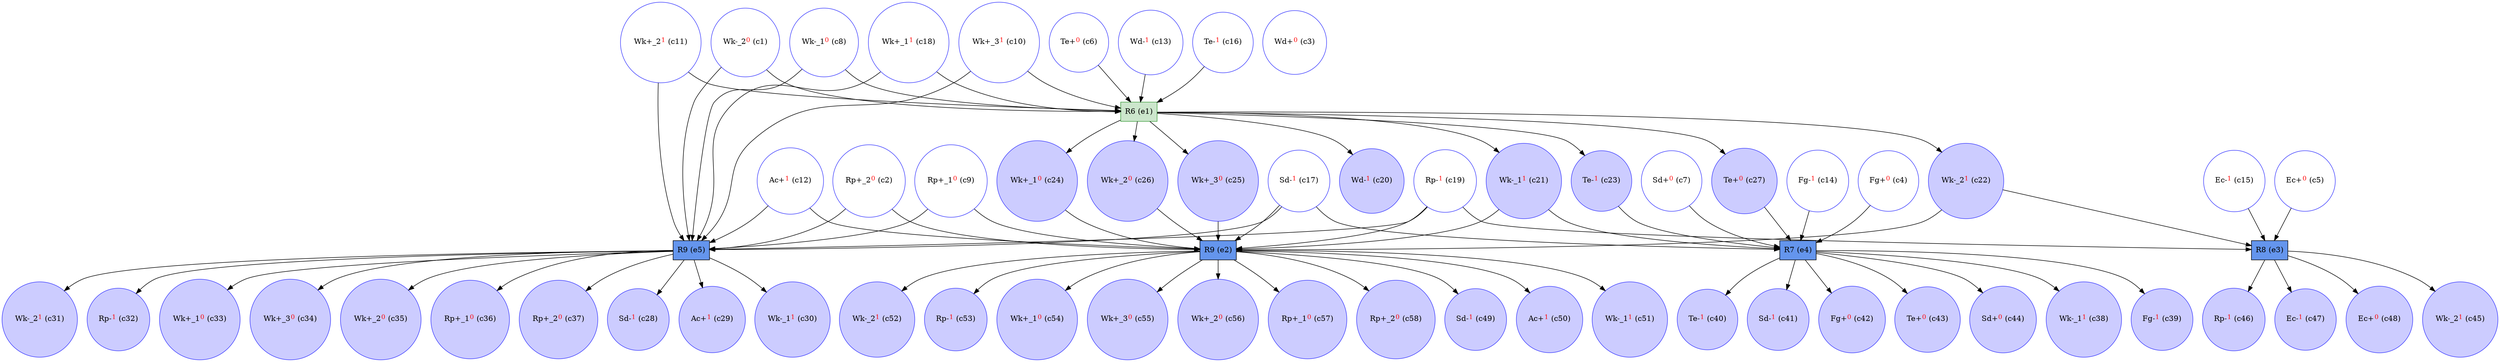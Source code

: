 digraph test {
  c1 -> e5;
  c1 -> e1;
  c2 -> e2;
  c2 -> e5;
  c4 -> e4;
  c5 -> e3;
  c6 -> e1;
  c7 -> e4;
  c8 -> e5;
  c8 -> e1;
  c9 -> e2;
  c9 -> e5;
  c10 -> e5;
  c10 -> e1;
  c11 -> e5;
  c11 -> e1;
  c12 -> e2;
  c12 -> e5;
  c13 -> e1;
  c14 -> e4;
  c15 -> e3;
  c16 -> e1;
  c17 -> e2;
  c17 -> e4;
  c17 -> e5;
  c18 -> e5;
  c18 -> e1;
  c19 -> e2;
  c19 -> e3;
  c19 -> e5;
  e1 -> c20;
  e1 -> c21;
  c21 -> e2;
  c21 -> e4;
  e1 -> c22;
  c22 -> e2;
  c22 -> e3;
  e1 -> c23;
  c23 -> e4;
  e1 -> c24;
  c24 -> e2;
  e1 -> c25;
  c25 -> e2;
  e1 -> c26;
  c26 -> e2;
  e1 -> c27;
  c27 -> e4;
  e5 -> c28;
  e5 -> c29;
  e5 -> c30;
  e5 -> c31;
  e5 -> c32;
  e5 -> c33;
  e5 -> c34;
  e5 -> c35;
  e5 -> c36;
  e5 -> c37;
  e4 -> c38;
  e4 -> c39;
  e4 -> c40;
  e4 -> c41;
  e4 -> c42;
  e4 -> c43;
  e4 -> c44;
  e3 -> c45;
  e3 -> c46;
  e3 -> c47;
  e3 -> c48;
  e2 -> c49;
  e2 -> c50;
  e2 -> c51;
  e2 -> c52;
  e2 -> c53;
  e2 -> c54;
  e2 -> c55;
  e2 -> c56;
  e2 -> c57;
  e2 -> c58;
  c1 [color="#4040ff" fillcolor="transparent" label= <Wk-_2<FONT COLOR="red"><SUP>0</SUP></FONT>&nbsp;(c1)> shape=circle style=filled];
  c2 [color="#4040ff" fillcolor="transparent" label= <Rp+_2<FONT COLOR="red"><SUP>0</SUP></FONT>&nbsp;(c2)> shape=circle style=filled];
  c3 [color="#4040ff" fillcolor="transparent" label= <Wd+<FONT COLOR="red"><SUP>0</SUP></FONT>&nbsp;(c3)> shape=circle style=filled];
  c4 [color="#4040ff" fillcolor="transparent" label= <Fg+<FONT COLOR="red"><SUP>0</SUP></FONT>&nbsp;(c4)> shape=circle style=filled];
  c5 [color="#4040ff" fillcolor="transparent" label= <Ec+<FONT COLOR="red"><SUP>0</SUP></FONT>&nbsp;(c5)> shape=circle style=filled];
  c6 [color="#4040ff" fillcolor="transparent" label= <Te+<FONT COLOR="red"><SUP>0</SUP></FONT>&nbsp;(c6)> shape=circle style=filled];
  c7 [color="#4040ff" fillcolor="transparent" label= <Sd+<FONT COLOR="red"><SUP>0</SUP></FONT>&nbsp;(c7)> shape=circle style=filled];
  c8 [color="#4040ff" fillcolor="transparent" label= <Wk-_1<FONT COLOR="red"><SUP>0</SUP></FONT>&nbsp;(c8)> shape=circle style=filled];
  c9 [color="#4040ff" fillcolor="transparent" label= <Rp+_1<FONT COLOR="red"><SUP>0</SUP></FONT>&nbsp;(c9)> shape=circle style=filled];
  c10 [color="#4040ff" fillcolor="transparent" label= <Wk+_3<FONT COLOR="red"><SUP>1</SUP></FONT>&nbsp;(c10)> shape=circle style=filled];
  c11 [color="#4040ff" fillcolor="transparent" label= <Wk+_2<FONT COLOR="red"><SUP>1</SUP></FONT>&nbsp;(c11)> shape=circle style=filled];
  c12 [color="#4040ff" fillcolor="transparent" label= <Ac+<FONT COLOR="red"><SUP>1</SUP></FONT>&nbsp;(c12)> shape=circle style=filled];
  c13 [color="#4040ff" fillcolor="transparent" label= <Wd-<FONT COLOR="red"><SUP>1</SUP></FONT>&nbsp;(c13)> shape=circle style=filled];
  c14 [color="#4040ff" fillcolor="transparent" label= <Fg-<FONT COLOR="red"><SUP>1</SUP></FONT>&nbsp;(c14)> shape=circle style=filled];
  c15 [color="#4040ff" fillcolor="transparent" label= <Ec-<FONT COLOR="red"><SUP>1</SUP></FONT>&nbsp;(c15)> shape=circle style=filled];
  c16 [color="#4040ff" fillcolor="transparent" label= <Te-<FONT COLOR="red"><SUP>1</SUP></FONT>&nbsp;(c16)> shape=circle style=filled];
  c17 [color="#4040ff" fillcolor="transparent" label= <Sd-<FONT COLOR="red"><SUP>1</SUP></FONT>&nbsp;(c17)> shape=circle style=filled];
  c18 [color="#4040ff" fillcolor="transparent" label= <Wk+_1<FONT COLOR="red"><SUP>1</SUP></FONT>&nbsp;(c18)> shape=circle style=filled];
  c19 [color="#4040ff" fillcolor="transparent" label= <Rp-<FONT COLOR="red"><SUP>1</SUP></FONT>&nbsp;(c19)> shape=circle style=filled];
  c20 [color="#4040ff" fillcolor="#ccccff" label= <Wd-<FONT COLOR="red"><SUP>1</SUP></FONT>&nbsp;(c20)> shape=circle style=filled];
  c21 [color="#4040ff" fillcolor="#ccccff" label= <Wk-_1<FONT COLOR="red"><SUP>1</SUP></FONT>&nbsp;(c21)> shape=circle style=filled];
  c22 [color="#4040ff" fillcolor="#ccccff" label= <Wk-_2<FONT COLOR="red"><SUP>1</SUP></FONT>&nbsp;(c22)> shape=circle style=filled];
  c23 [color="#4040ff" fillcolor="#ccccff" label= <Te-<FONT COLOR="red"><SUP>1</SUP></FONT>&nbsp;(c23)> shape=circle style=filled];
  c24 [color="#4040ff" fillcolor="#ccccff" label= <Wk+_1<FONT COLOR="red"><SUP>0</SUP></FONT>&nbsp;(c24)> shape=circle style=filled];
  c25 [color="#4040ff" fillcolor="#ccccff" label= <Wk+_3<FONT COLOR="red"><SUP>0</SUP></FONT>&nbsp;(c25)> shape=circle style=filled];
  c26 [color="#4040ff" fillcolor="#ccccff" label= <Wk+_2<FONT COLOR="red"><SUP>0</SUP></FONT>&nbsp;(c26)> shape=circle style=filled];
  c27 [color="#4040ff" fillcolor="#ccccff" label= <Te+<FONT COLOR="red"><SUP>0</SUP></FONT>&nbsp;(c27)> shape=circle style=filled];
  c28 [color="#4040ff" fillcolor="#ccccff" label= <Sd-<FONT COLOR="red"><SUP>1</SUP></FONT>&nbsp;(c28)> shape=circle style=filled];
  c29 [color="#4040ff" fillcolor="#ccccff" label= <Ac+<FONT COLOR="red"><SUP>1</SUP></FONT>&nbsp;(c29)> shape=circle style=filled];
  c30 [color="#4040ff" fillcolor="#ccccff" label= <Wk-_1<FONT COLOR="red"><SUP>1</SUP></FONT>&nbsp;(c30)> shape=circle style=filled];
  c31 [color="#4040ff" fillcolor="#ccccff" label= <Wk-_2<FONT COLOR="red"><SUP>1</SUP></FONT>&nbsp;(c31)> shape=circle style=filled];
  c32 [color="#4040ff" fillcolor="#ccccff" label= <Rp-<FONT COLOR="red"><SUP>1</SUP></FONT>&nbsp;(c32)> shape=circle style=filled];
  c33 [color="#4040ff" fillcolor="#ccccff" label= <Wk+_1<FONT COLOR="red"><SUP>0</SUP></FONT>&nbsp;(c33)> shape=circle style=filled];
  c34 [color="#4040ff" fillcolor="#ccccff" label= <Wk+_3<FONT COLOR="red"><SUP>0</SUP></FONT>&nbsp;(c34)> shape=circle style=filled];
  c35 [color="#4040ff" fillcolor="#ccccff" label= <Wk+_2<FONT COLOR="red"><SUP>0</SUP></FONT>&nbsp;(c35)> shape=circle style=filled];
  c36 [color="#4040ff" fillcolor="#ccccff" label= <Rp+_1<FONT COLOR="red"><SUP>0</SUP></FONT>&nbsp;(c36)> shape=circle style=filled];
  c37 [color="#4040ff" fillcolor="#ccccff" label= <Rp+_2<FONT COLOR="red"><SUP>0</SUP></FONT>&nbsp;(c37)> shape=circle style=filled];
  c38 [color="#4040ff" fillcolor="#ccccff" label= <Wk-_1<FONT COLOR="red"><SUP>1</SUP></FONT>&nbsp;(c38)> shape=circle style=filled];
  c39 [color="#4040ff" fillcolor="#ccccff" label= <Fg-<FONT COLOR="red"><SUP>1</SUP></FONT>&nbsp;(c39)> shape=circle style=filled];
  c40 [color="#4040ff" fillcolor="#ccccff" label= <Te-<FONT COLOR="red"><SUP>1</SUP></FONT>&nbsp;(c40)> shape=circle style=filled];
  c41 [color="#4040ff" fillcolor="#ccccff" label= <Sd-<FONT COLOR="red"><SUP>1</SUP></FONT>&nbsp;(c41)> shape=circle style=filled];
  c42 [color="#4040ff" fillcolor="#ccccff" label= <Fg+<FONT COLOR="red"><SUP>0</SUP></FONT>&nbsp;(c42)> shape=circle style=filled];
  c43 [color="#4040ff" fillcolor="#ccccff" label= <Te+<FONT COLOR="red"><SUP>0</SUP></FONT>&nbsp;(c43)> shape=circle style=filled];
  c44 [color="#4040ff" fillcolor="#ccccff" label= <Sd+<FONT COLOR="red"><SUP>0</SUP></FONT>&nbsp;(c44)> shape=circle style=filled];
  c45 [color="#4040ff" fillcolor="#ccccff" label= <Wk-_2<FONT COLOR="red"><SUP>1</SUP></FONT>&nbsp;(c45)> shape=circle style=filled];
  c46 [color="#4040ff" fillcolor="#ccccff" label= <Rp-<FONT COLOR="red"><SUP>1</SUP></FONT>&nbsp;(c46)> shape=circle style=filled];
  c47 [color="#4040ff" fillcolor="#ccccff" label= <Ec-<FONT COLOR="red"><SUP>1</SUP></FONT>&nbsp;(c47)> shape=circle style=filled];
  c48 [color="#4040ff" fillcolor="#ccccff" label= <Ec+<FONT COLOR="red"><SUP>0</SUP></FONT>&nbsp;(c48)> shape=circle style=filled];
  c49 [color="#4040ff" fillcolor="#ccccff" label= <Sd-<FONT COLOR="red"><SUP>1</SUP></FONT>&nbsp;(c49)> shape=circle style=filled];
  c50 [color="#4040ff" fillcolor="#ccccff" label= <Ac+<FONT COLOR="red"><SUP>1</SUP></FONT>&nbsp;(c50)> shape=circle style=filled];
  c51 [color="#4040ff" fillcolor="#ccccff" label= <Wk-_1<FONT COLOR="red"><SUP>1</SUP></FONT>&nbsp;(c51)> shape=circle style=filled];
  c52 [color="#4040ff" fillcolor="#ccccff" label= <Wk-_2<FONT COLOR="red"><SUP>1</SUP></FONT>&nbsp;(c52)> shape=circle style=filled];
  c53 [color="#4040ff" fillcolor="#ccccff" label= <Rp-<FONT COLOR="red"><SUP>1</SUP></FONT>&nbsp;(c53)> shape=circle style=filled];
  c54 [color="#4040ff" fillcolor="#ccccff" label= <Wk+_1<FONT COLOR="red"><SUP>0</SUP></FONT>&nbsp;(c54)> shape=circle style=filled];
  c55 [color="#4040ff" fillcolor="#ccccff" label= <Wk+_3<FONT COLOR="red"><SUP>0</SUP></FONT>&nbsp;(c55)> shape=circle style=filled];
  c56 [color="#4040ff" fillcolor="#ccccff" label= <Wk+_2<FONT COLOR="red"><SUP>0</SUP></FONT>&nbsp;(c56)> shape=circle style=filled];
  c57 [color="#4040ff" fillcolor="#ccccff" label= <Rp+_1<FONT COLOR="red"><SUP>0</SUP></FONT>&nbsp;(c57)> shape=circle style=filled];
  c58 [color="#4040ff" fillcolor="#ccccff" label= <Rp+_2<FONT COLOR="red"><SUP>0</SUP></FONT>&nbsp;(c58)> shape=circle style=filled];
  e1 [color="#409f40" fillcolor="#cce6cc" label="R6 (e1)" shape=box style=filled];
  e2 [color=black fillcolor="cornflowerblue:cornflowerblue" label="R9 (e2)" shape=box style=filled];
  e3 [color=black fillcolor="cornflowerblue:cornflowerblue" label="R8 (e3)" shape=box style=filled];
  e4 [color=black fillcolor="cornflowerblue:cornflowerblue" label="R7 (e4)" shape=box style=filled];
  e5 [color=black fillcolor="cornflowerblue:cornflowerblue" label="R9 (e5)" shape=box style=filled];
}
